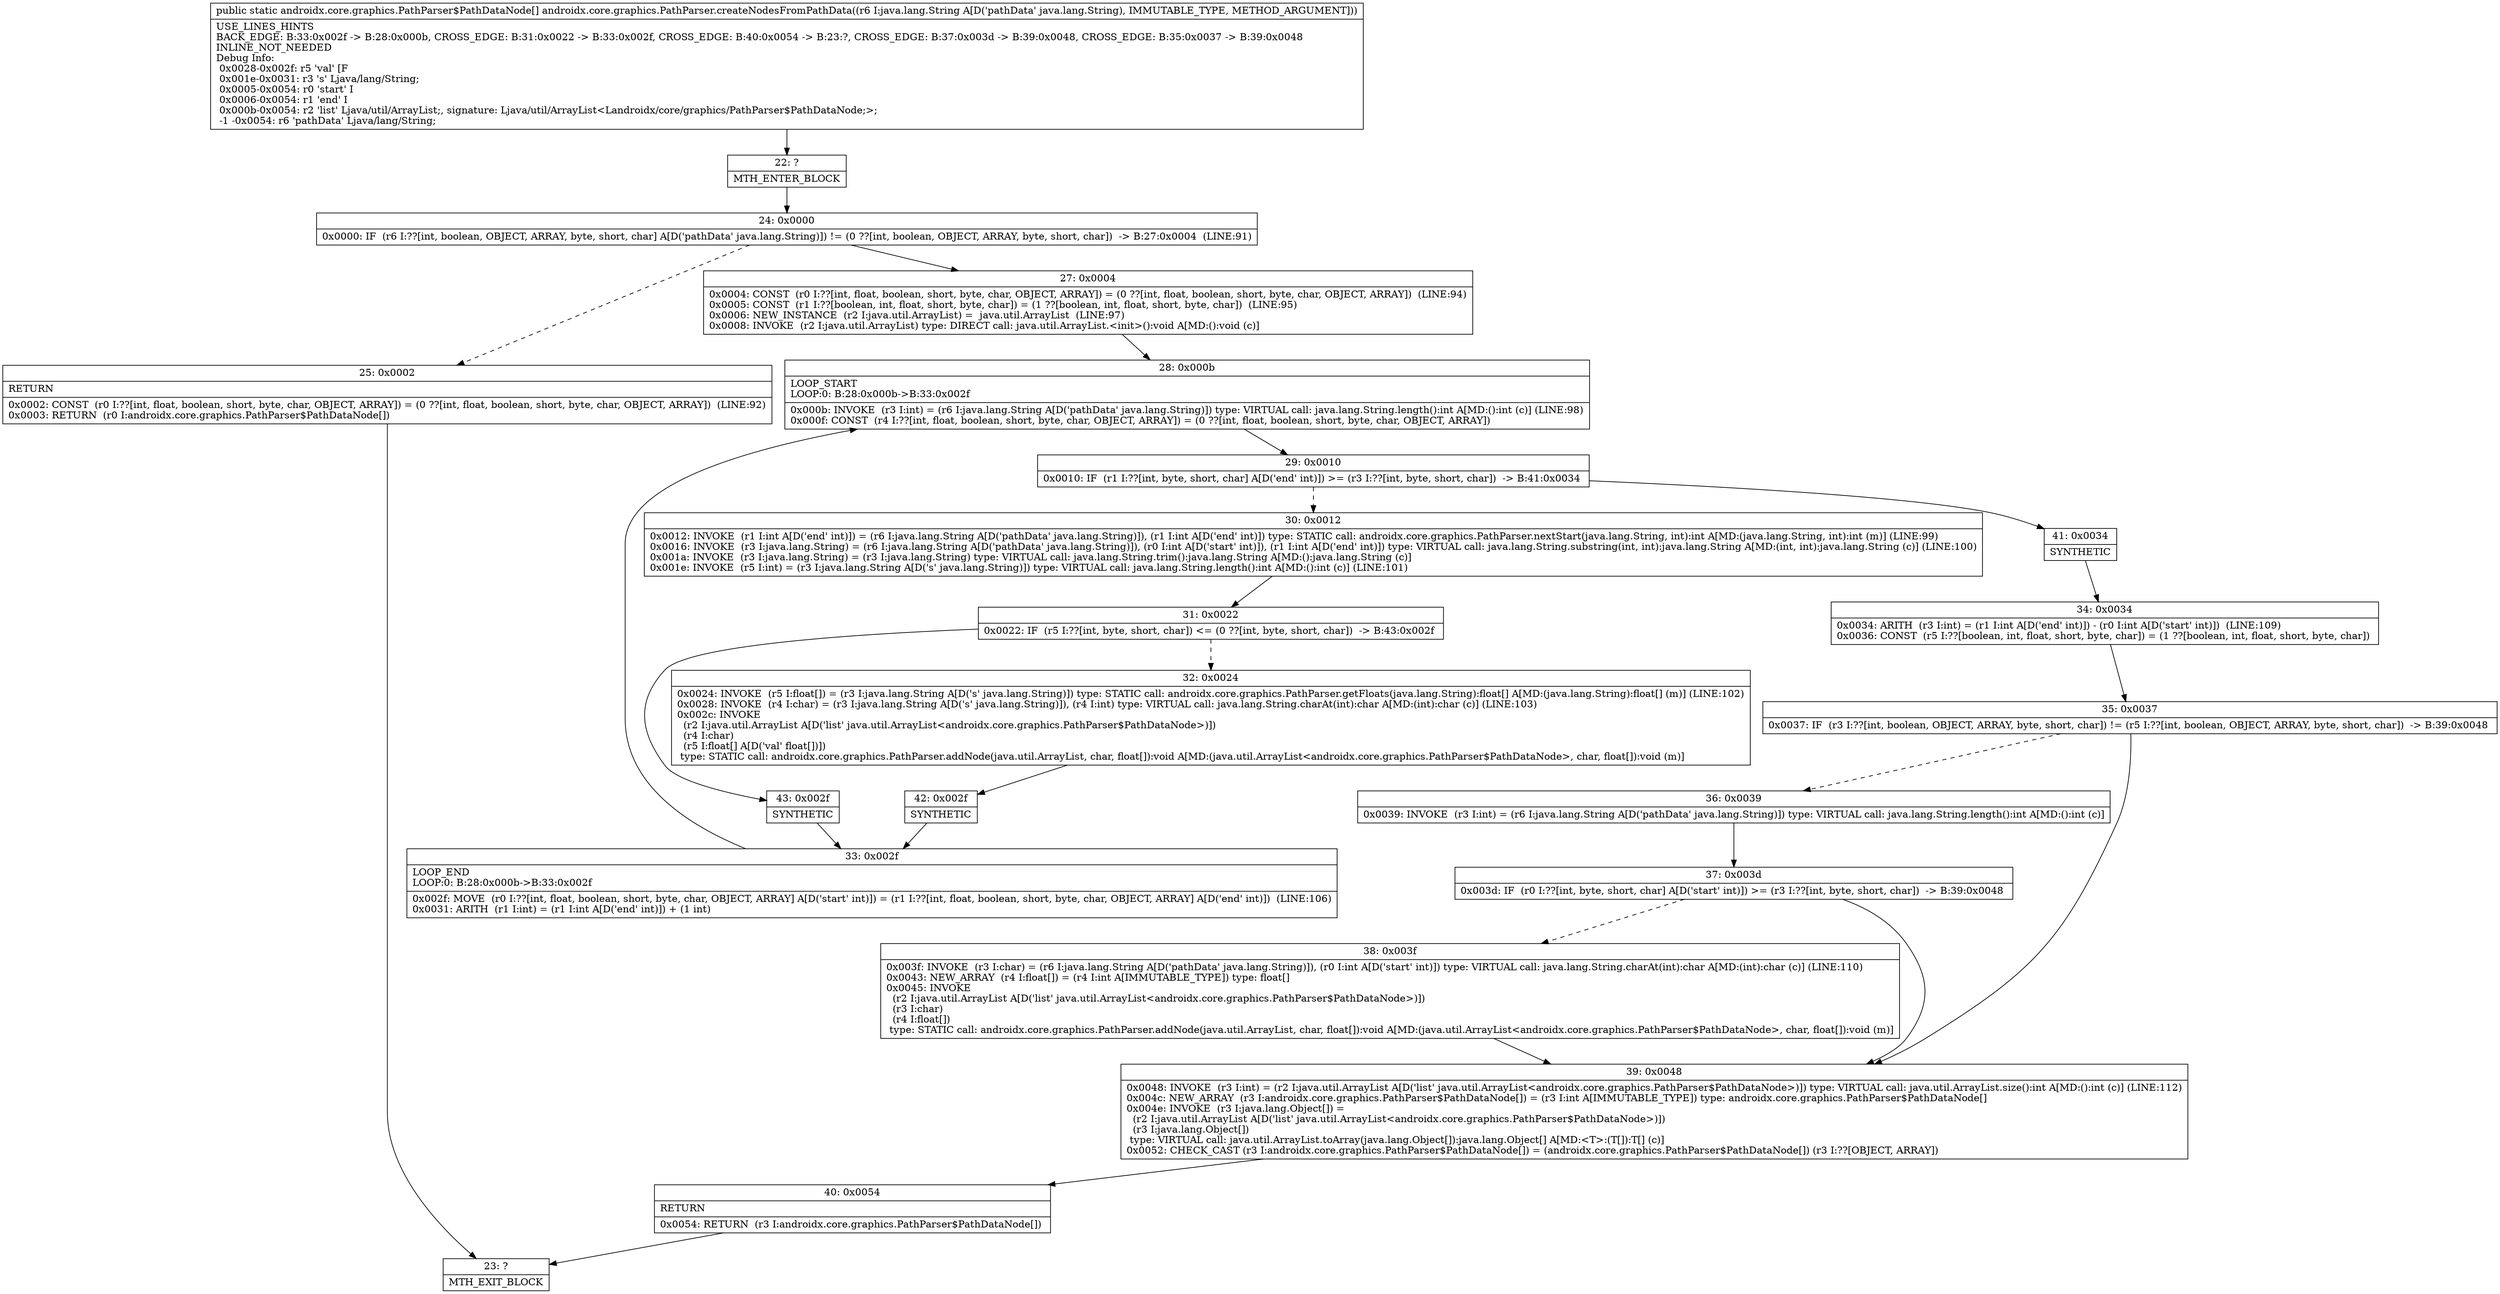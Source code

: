 digraph "CFG forandroidx.core.graphics.PathParser.createNodesFromPathData(Ljava\/lang\/String;)[Landroidx\/core\/graphics\/PathParser$PathDataNode;" {
Node_22 [shape=record,label="{22\:\ ?|MTH_ENTER_BLOCK\l}"];
Node_24 [shape=record,label="{24\:\ 0x0000|0x0000: IF  (r6 I:??[int, boolean, OBJECT, ARRAY, byte, short, char] A[D('pathData' java.lang.String)]) != (0 ??[int, boolean, OBJECT, ARRAY, byte, short, char])  \-\> B:27:0x0004  (LINE:91)\l}"];
Node_25 [shape=record,label="{25\:\ 0x0002|RETURN\l|0x0002: CONST  (r0 I:??[int, float, boolean, short, byte, char, OBJECT, ARRAY]) = (0 ??[int, float, boolean, short, byte, char, OBJECT, ARRAY])  (LINE:92)\l0x0003: RETURN  (r0 I:androidx.core.graphics.PathParser$PathDataNode[]) \l}"];
Node_23 [shape=record,label="{23\:\ ?|MTH_EXIT_BLOCK\l}"];
Node_27 [shape=record,label="{27\:\ 0x0004|0x0004: CONST  (r0 I:??[int, float, boolean, short, byte, char, OBJECT, ARRAY]) = (0 ??[int, float, boolean, short, byte, char, OBJECT, ARRAY])  (LINE:94)\l0x0005: CONST  (r1 I:??[boolean, int, float, short, byte, char]) = (1 ??[boolean, int, float, short, byte, char])  (LINE:95)\l0x0006: NEW_INSTANCE  (r2 I:java.util.ArrayList) =  java.util.ArrayList  (LINE:97)\l0x0008: INVOKE  (r2 I:java.util.ArrayList) type: DIRECT call: java.util.ArrayList.\<init\>():void A[MD:():void (c)]\l}"];
Node_28 [shape=record,label="{28\:\ 0x000b|LOOP_START\lLOOP:0: B:28:0x000b\-\>B:33:0x002f\l|0x000b: INVOKE  (r3 I:int) = (r6 I:java.lang.String A[D('pathData' java.lang.String)]) type: VIRTUAL call: java.lang.String.length():int A[MD:():int (c)] (LINE:98)\l0x000f: CONST  (r4 I:??[int, float, boolean, short, byte, char, OBJECT, ARRAY]) = (0 ??[int, float, boolean, short, byte, char, OBJECT, ARRAY]) \l}"];
Node_29 [shape=record,label="{29\:\ 0x0010|0x0010: IF  (r1 I:??[int, byte, short, char] A[D('end' int)]) \>= (r3 I:??[int, byte, short, char])  \-\> B:41:0x0034 \l}"];
Node_30 [shape=record,label="{30\:\ 0x0012|0x0012: INVOKE  (r1 I:int A[D('end' int)]) = (r6 I:java.lang.String A[D('pathData' java.lang.String)]), (r1 I:int A[D('end' int)]) type: STATIC call: androidx.core.graphics.PathParser.nextStart(java.lang.String, int):int A[MD:(java.lang.String, int):int (m)] (LINE:99)\l0x0016: INVOKE  (r3 I:java.lang.String) = (r6 I:java.lang.String A[D('pathData' java.lang.String)]), (r0 I:int A[D('start' int)]), (r1 I:int A[D('end' int)]) type: VIRTUAL call: java.lang.String.substring(int, int):java.lang.String A[MD:(int, int):java.lang.String (c)] (LINE:100)\l0x001a: INVOKE  (r3 I:java.lang.String) = (r3 I:java.lang.String) type: VIRTUAL call: java.lang.String.trim():java.lang.String A[MD:():java.lang.String (c)]\l0x001e: INVOKE  (r5 I:int) = (r3 I:java.lang.String A[D('s' java.lang.String)]) type: VIRTUAL call: java.lang.String.length():int A[MD:():int (c)] (LINE:101)\l}"];
Node_31 [shape=record,label="{31\:\ 0x0022|0x0022: IF  (r5 I:??[int, byte, short, char]) \<= (0 ??[int, byte, short, char])  \-\> B:43:0x002f \l}"];
Node_32 [shape=record,label="{32\:\ 0x0024|0x0024: INVOKE  (r5 I:float[]) = (r3 I:java.lang.String A[D('s' java.lang.String)]) type: STATIC call: androidx.core.graphics.PathParser.getFloats(java.lang.String):float[] A[MD:(java.lang.String):float[] (m)] (LINE:102)\l0x0028: INVOKE  (r4 I:char) = (r3 I:java.lang.String A[D('s' java.lang.String)]), (r4 I:int) type: VIRTUAL call: java.lang.String.charAt(int):char A[MD:(int):char (c)] (LINE:103)\l0x002c: INVOKE  \l  (r2 I:java.util.ArrayList A[D('list' java.util.ArrayList\<androidx.core.graphics.PathParser$PathDataNode\>)])\l  (r4 I:char)\l  (r5 I:float[] A[D('val' float[])])\l type: STATIC call: androidx.core.graphics.PathParser.addNode(java.util.ArrayList, char, float[]):void A[MD:(java.util.ArrayList\<androidx.core.graphics.PathParser$PathDataNode\>, char, float[]):void (m)]\l}"];
Node_42 [shape=record,label="{42\:\ 0x002f|SYNTHETIC\l}"];
Node_33 [shape=record,label="{33\:\ 0x002f|LOOP_END\lLOOP:0: B:28:0x000b\-\>B:33:0x002f\l|0x002f: MOVE  (r0 I:??[int, float, boolean, short, byte, char, OBJECT, ARRAY] A[D('start' int)]) = (r1 I:??[int, float, boolean, short, byte, char, OBJECT, ARRAY] A[D('end' int)])  (LINE:106)\l0x0031: ARITH  (r1 I:int) = (r1 I:int A[D('end' int)]) + (1 int) \l}"];
Node_43 [shape=record,label="{43\:\ 0x002f|SYNTHETIC\l}"];
Node_41 [shape=record,label="{41\:\ 0x0034|SYNTHETIC\l}"];
Node_34 [shape=record,label="{34\:\ 0x0034|0x0034: ARITH  (r3 I:int) = (r1 I:int A[D('end' int)]) \- (r0 I:int A[D('start' int)])  (LINE:109)\l0x0036: CONST  (r5 I:??[boolean, int, float, short, byte, char]) = (1 ??[boolean, int, float, short, byte, char]) \l}"];
Node_35 [shape=record,label="{35\:\ 0x0037|0x0037: IF  (r3 I:??[int, boolean, OBJECT, ARRAY, byte, short, char]) != (r5 I:??[int, boolean, OBJECT, ARRAY, byte, short, char])  \-\> B:39:0x0048 \l}"];
Node_36 [shape=record,label="{36\:\ 0x0039|0x0039: INVOKE  (r3 I:int) = (r6 I:java.lang.String A[D('pathData' java.lang.String)]) type: VIRTUAL call: java.lang.String.length():int A[MD:():int (c)]\l}"];
Node_37 [shape=record,label="{37\:\ 0x003d|0x003d: IF  (r0 I:??[int, byte, short, char] A[D('start' int)]) \>= (r3 I:??[int, byte, short, char])  \-\> B:39:0x0048 \l}"];
Node_38 [shape=record,label="{38\:\ 0x003f|0x003f: INVOKE  (r3 I:char) = (r6 I:java.lang.String A[D('pathData' java.lang.String)]), (r0 I:int A[D('start' int)]) type: VIRTUAL call: java.lang.String.charAt(int):char A[MD:(int):char (c)] (LINE:110)\l0x0043: NEW_ARRAY  (r4 I:float[]) = (r4 I:int A[IMMUTABLE_TYPE]) type: float[] \l0x0045: INVOKE  \l  (r2 I:java.util.ArrayList A[D('list' java.util.ArrayList\<androidx.core.graphics.PathParser$PathDataNode\>)])\l  (r3 I:char)\l  (r4 I:float[])\l type: STATIC call: androidx.core.graphics.PathParser.addNode(java.util.ArrayList, char, float[]):void A[MD:(java.util.ArrayList\<androidx.core.graphics.PathParser$PathDataNode\>, char, float[]):void (m)]\l}"];
Node_39 [shape=record,label="{39\:\ 0x0048|0x0048: INVOKE  (r3 I:int) = (r2 I:java.util.ArrayList A[D('list' java.util.ArrayList\<androidx.core.graphics.PathParser$PathDataNode\>)]) type: VIRTUAL call: java.util.ArrayList.size():int A[MD:():int (c)] (LINE:112)\l0x004c: NEW_ARRAY  (r3 I:androidx.core.graphics.PathParser$PathDataNode[]) = (r3 I:int A[IMMUTABLE_TYPE]) type: androidx.core.graphics.PathParser$PathDataNode[] \l0x004e: INVOKE  (r3 I:java.lang.Object[]) = \l  (r2 I:java.util.ArrayList A[D('list' java.util.ArrayList\<androidx.core.graphics.PathParser$PathDataNode\>)])\l  (r3 I:java.lang.Object[])\l type: VIRTUAL call: java.util.ArrayList.toArray(java.lang.Object[]):java.lang.Object[] A[MD:\<T\>:(T[]):T[] (c)]\l0x0052: CHECK_CAST (r3 I:androidx.core.graphics.PathParser$PathDataNode[]) = (androidx.core.graphics.PathParser$PathDataNode[]) (r3 I:??[OBJECT, ARRAY]) \l}"];
Node_40 [shape=record,label="{40\:\ 0x0054|RETURN\l|0x0054: RETURN  (r3 I:androidx.core.graphics.PathParser$PathDataNode[]) \l}"];
MethodNode[shape=record,label="{public static androidx.core.graphics.PathParser$PathDataNode[] androidx.core.graphics.PathParser.createNodesFromPathData((r6 I:java.lang.String A[D('pathData' java.lang.String), IMMUTABLE_TYPE, METHOD_ARGUMENT]))  | USE_LINES_HINTS\lBACK_EDGE: B:33:0x002f \-\> B:28:0x000b, CROSS_EDGE: B:31:0x0022 \-\> B:33:0x002f, CROSS_EDGE: B:40:0x0054 \-\> B:23:?, CROSS_EDGE: B:37:0x003d \-\> B:39:0x0048, CROSS_EDGE: B:35:0x0037 \-\> B:39:0x0048\lINLINE_NOT_NEEDED\lDebug Info:\l  0x0028\-0x002f: r5 'val' [F\l  0x001e\-0x0031: r3 's' Ljava\/lang\/String;\l  0x0005\-0x0054: r0 'start' I\l  0x0006\-0x0054: r1 'end' I\l  0x000b\-0x0054: r2 'list' Ljava\/util\/ArrayList;, signature: Ljava\/util\/ArrayList\<Landroidx\/core\/graphics\/PathParser$PathDataNode;\>;\l  \-1 \-0x0054: r6 'pathData' Ljava\/lang\/String;\l}"];
MethodNode -> Node_22;Node_22 -> Node_24;
Node_24 -> Node_25[style=dashed];
Node_24 -> Node_27;
Node_25 -> Node_23;
Node_27 -> Node_28;
Node_28 -> Node_29;
Node_29 -> Node_30[style=dashed];
Node_29 -> Node_41;
Node_30 -> Node_31;
Node_31 -> Node_32[style=dashed];
Node_31 -> Node_43;
Node_32 -> Node_42;
Node_42 -> Node_33;
Node_33 -> Node_28;
Node_43 -> Node_33;
Node_41 -> Node_34;
Node_34 -> Node_35;
Node_35 -> Node_36[style=dashed];
Node_35 -> Node_39;
Node_36 -> Node_37;
Node_37 -> Node_38[style=dashed];
Node_37 -> Node_39;
Node_38 -> Node_39;
Node_39 -> Node_40;
Node_40 -> Node_23;
}


